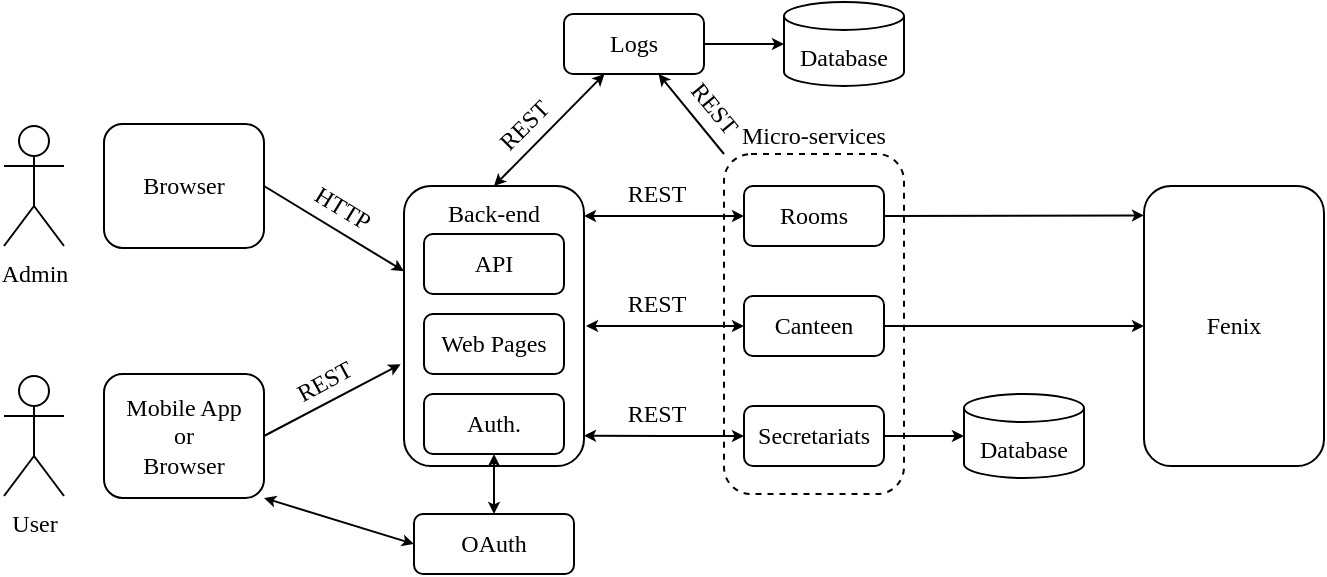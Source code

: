 <mxfile version="12.4.7" type="github">
  <diagram id="SuEHgETHLfSsJ-F9m3AR" name="Page-1">
    <mxGraphModel dx="981" dy="499" grid="1" gridSize="10" guides="1" tooltips="1" connect="1" arrows="1" fold="1" page="1" pageScale="1" pageWidth="850" pageHeight="1100" math="0" shadow="0">
      <root>
        <mxCell id="0"/>
        <mxCell id="1" parent="0"/>
        <mxCell id="VZIhrnDWj55U8XyOS2wG-53" style="edgeStyle=none;rounded=0;orthogonalLoop=1;jettySize=auto;html=1;exitX=0;exitY=0;exitDx=0;exitDy=0;startSize=3;endSize=3;fontFamily=Times New Roman;" edge="1" parent="1" source="VZIhrnDWj55U8XyOS2wG-27" target="VZIhrnDWj55U8XyOS2wG-29">
          <mxGeometry relative="1" as="geometry"/>
        </mxCell>
        <mxCell id="VZIhrnDWj55U8XyOS2wG-27" value="Micro-services" style="rounded=1;whiteSpace=wrap;html=1;fillColor=none;fontFamily=Times New Roman;fontSize=12;verticalAlign=bottom;labelPosition=center;verticalLabelPosition=top;align=center;dashed=1;" vertex="1" parent="1">
          <mxGeometry x="400" y="100" width="90" height="170" as="geometry"/>
        </mxCell>
        <mxCell id="VZIhrnDWj55U8XyOS2wG-32" style="edgeStyle=none;rounded=0;orthogonalLoop=1;jettySize=auto;html=1;exitX=0.5;exitY=0;exitDx=0;exitDy=0;startSize=3;endSize=3;startArrow=classic;startFill=1;" edge="1" parent="1" source="VZIhrnDWj55U8XyOS2wG-2" target="VZIhrnDWj55U8XyOS2wG-29">
          <mxGeometry relative="1" as="geometry"/>
        </mxCell>
        <mxCell id="VZIhrnDWj55U8XyOS2wG-2" value="Back-end" style="rounded=1;whiteSpace=wrap;html=1;fillColor=none;fontFamily=Times New Roman;fontSize=12;verticalAlign=top;" vertex="1" parent="1">
          <mxGeometry x="240" y="116" width="90" height="140" as="geometry"/>
        </mxCell>
        <mxCell id="VZIhrnDWj55U8XyOS2wG-38" style="edgeStyle=none;rounded=0;orthogonalLoop=1;jettySize=auto;html=1;exitX=1;exitY=0.5;exitDx=0;exitDy=0;startSize=3;endSize=3;" edge="1" parent="1" source="VZIhrnDWj55U8XyOS2wG-3" target="VZIhrnDWj55U8XyOS2wG-2">
          <mxGeometry relative="1" as="geometry"/>
        </mxCell>
        <mxCell id="VZIhrnDWj55U8XyOS2wG-3" value="Browser" style="rounded=1;whiteSpace=wrap;html=1;fillColor=none;fontFamily=Times New Roman;fontSize=12;" vertex="1" parent="1">
          <mxGeometry x="90" y="85" width="80" height="62" as="geometry"/>
        </mxCell>
        <mxCell id="VZIhrnDWj55U8XyOS2wG-5" value="Database" style="strokeWidth=1;html=1;shape=mxgraph.flowchart.database;whiteSpace=wrap;fontFamily=Times New Roman;fontSize=12;verticalAlign=middle;labelPosition=center;verticalLabelPosition=middle;align=center;spacingTop=14;" vertex="1" parent="1">
          <mxGeometry x="520" y="220" width="60" height="42" as="geometry"/>
        </mxCell>
        <mxCell id="VZIhrnDWj55U8XyOS2wG-6" style="edgeStyle=orthogonalEdgeStyle;rounded=0;orthogonalLoop=1;jettySize=auto;html=1;exitX=0;exitY=0.5;exitDx=0;exitDy=0;entryX=1;entryY=0.107;entryDx=0;entryDy=0;entryPerimeter=0;startArrow=classic;startFill=1;startSize=3;endSize=3;fontFamily=Times New Roman;fontSize=12;" edge="1" parent="1" source="VZIhrnDWj55U8XyOS2wG-7" target="VZIhrnDWj55U8XyOS2wG-2">
          <mxGeometry relative="1" as="geometry">
            <Array as="points">
              <mxPoint x="370" y="131"/>
            </Array>
          </mxGeometry>
        </mxCell>
        <mxCell id="VZIhrnDWj55U8XyOS2wG-8" style="edgeStyle=orthogonalEdgeStyle;rounded=0;orthogonalLoop=1;jettySize=auto;html=1;exitX=0;exitY=0.5;exitDx=0;exitDy=0;startArrow=classic;startFill=1;startSize=3;endSize=3;fontFamily=Times New Roman;fontSize=12;" edge="1" parent="1" source="VZIhrnDWj55U8XyOS2wG-9">
          <mxGeometry relative="1" as="geometry">
            <Array as="points">
              <mxPoint x="331" y="186"/>
            </Array>
            <mxPoint x="331" y="186" as="targetPoint"/>
          </mxGeometry>
        </mxCell>
        <mxCell id="VZIhrnDWj55U8XyOS2wG-10" style="edgeStyle=orthogonalEdgeStyle;rounded=0;orthogonalLoop=1;jettySize=auto;html=1;exitX=0;exitY=0.5;exitDx=0;exitDy=0;entryX=1;entryY=0.892;entryDx=0;entryDy=0;entryPerimeter=0;startArrow=classic;startFill=1;startSize=3;endSize=3;fontFamily=Times New Roman;fontSize=12;" edge="1" parent="1" source="VZIhrnDWj55U8XyOS2wG-11" target="VZIhrnDWj55U8XyOS2wG-2">
          <mxGeometry relative="1" as="geometry">
            <Array as="points">
              <mxPoint x="370" y="241"/>
            </Array>
          </mxGeometry>
        </mxCell>
        <mxCell id="VZIhrnDWj55U8XyOS2wG-17" value="API" style="rounded=1;whiteSpace=wrap;html=1;fillColor=none;fontFamily=Times New Roman;fontSize=12;" vertex="1" parent="1">
          <mxGeometry x="250" y="140" width="70" height="30" as="geometry"/>
        </mxCell>
        <mxCell id="VZIhrnDWj55U8XyOS2wG-18" value="Web Pages" style="rounded=1;whiteSpace=wrap;html=1;fillColor=none;fontFamily=Times New Roman;fontSize=12;" vertex="1" parent="1">
          <mxGeometry x="250" y="180" width="70" height="30" as="geometry"/>
        </mxCell>
        <mxCell id="VZIhrnDWj55U8XyOS2wG-60" style="edgeStyle=none;rounded=0;orthogonalLoop=1;jettySize=auto;html=1;exitX=0.5;exitY=1;exitDx=0;exitDy=0;entryX=0.5;entryY=0;entryDx=0;entryDy=0;startArrow=classic;startFill=1;startSize=3;endSize=3;fontFamily=Times New Roman;" edge="1" parent="1" source="VZIhrnDWj55U8XyOS2wG-20" target="VZIhrnDWj55U8XyOS2wG-58">
          <mxGeometry relative="1" as="geometry"/>
        </mxCell>
        <mxCell id="VZIhrnDWj55U8XyOS2wG-20" value="Auth." style="rounded=1;whiteSpace=wrap;html=1;fillColor=none;fontFamily=Times New Roman;fontSize=12;" vertex="1" parent="1">
          <mxGeometry x="250" y="220" width="70" height="30" as="geometry"/>
        </mxCell>
        <mxCell id="VZIhrnDWj55U8XyOS2wG-50" style="edgeStyle=none;rounded=0;orthogonalLoop=1;jettySize=auto;html=1;exitX=1;exitY=0.5;exitDx=0;exitDy=0;startSize=3;endSize=3;fontFamily=Times New Roman;" edge="1" parent="1" source="VZIhrnDWj55U8XyOS2wG-9" target="VZIhrnDWj55U8XyOS2wG-49">
          <mxGeometry relative="1" as="geometry"/>
        </mxCell>
        <mxCell id="VZIhrnDWj55U8XyOS2wG-9" value="Canteen" style="rounded=1;whiteSpace=wrap;html=1;fillColor=none;fontFamily=Times New Roman;fontSize=12;" vertex="1" parent="1">
          <mxGeometry x="410" y="171" width="70" height="30" as="geometry"/>
        </mxCell>
        <mxCell id="VZIhrnDWj55U8XyOS2wG-13" value="REST" style="text;html=1;align=center;verticalAlign=middle;resizable=0;points=[];autosize=1;fontSize=12;fontFamily=Times New Roman;" vertex="1" parent="1">
          <mxGeometry x="346" y="165" width="40" height="20" as="geometry"/>
        </mxCell>
        <mxCell id="VZIhrnDWj55U8XyOS2wG-28" style="edgeStyle=orthogonalEdgeStyle;rounded=0;orthogonalLoop=1;jettySize=auto;html=1;exitX=1;exitY=0.5;exitDx=0;exitDy=0;endSize=3;startSize=3;" edge="1" parent="1" source="VZIhrnDWj55U8XyOS2wG-11" target="VZIhrnDWj55U8XyOS2wG-5">
          <mxGeometry relative="1" as="geometry"/>
        </mxCell>
        <mxCell id="VZIhrnDWj55U8XyOS2wG-11" value="Secretariats" style="rounded=1;whiteSpace=wrap;html=1;fillColor=none;fontFamily=Times New Roman;fontSize=12;" vertex="1" parent="1">
          <mxGeometry x="410" y="226" width="70" height="30" as="geometry"/>
        </mxCell>
        <mxCell id="VZIhrnDWj55U8XyOS2wG-14" value="REST" style="text;html=1;align=center;verticalAlign=middle;resizable=0;points=[];autosize=1;fontSize=12;fontFamily=Times New Roman;" vertex="1" parent="1">
          <mxGeometry x="346" y="220" width="40" height="20" as="geometry"/>
        </mxCell>
        <mxCell id="VZIhrnDWj55U8XyOS2wG-51" style="edgeStyle=none;rounded=0;orthogonalLoop=1;jettySize=auto;html=1;exitX=1;exitY=0.5;exitDx=0;exitDy=0;entryX=0;entryY=0.105;entryDx=0;entryDy=0;entryPerimeter=0;startSize=3;endSize=3;fontFamily=Times New Roman;" edge="1" parent="1" source="VZIhrnDWj55U8XyOS2wG-7" target="VZIhrnDWj55U8XyOS2wG-49">
          <mxGeometry relative="1" as="geometry"/>
        </mxCell>
        <mxCell id="VZIhrnDWj55U8XyOS2wG-7" value="Rooms" style="rounded=1;whiteSpace=wrap;html=1;fillColor=none;fontFamily=Times New Roman;fontSize=12;" vertex="1" parent="1">
          <mxGeometry x="410" y="116" width="70" height="30" as="geometry"/>
        </mxCell>
        <mxCell id="VZIhrnDWj55U8XyOS2wG-12" value="REST" style="text;html=1;align=center;verticalAlign=middle;resizable=0;points=[];autosize=1;fontSize=12;fontFamily=Times New Roman;" vertex="1" parent="1">
          <mxGeometry x="346" y="110" width="40" height="20" as="geometry"/>
        </mxCell>
        <mxCell id="VZIhrnDWj55U8XyOS2wG-35" style="edgeStyle=none;rounded=0;orthogonalLoop=1;jettySize=auto;html=1;exitX=1;exitY=0.5;exitDx=0;exitDy=0;startSize=3;endSize=3;" edge="1" parent="1" source="VZIhrnDWj55U8XyOS2wG-29" target="VZIhrnDWj55U8XyOS2wG-34">
          <mxGeometry relative="1" as="geometry"/>
        </mxCell>
        <mxCell id="VZIhrnDWj55U8XyOS2wG-29" value="Logs" style="rounded=1;whiteSpace=wrap;html=1;fillColor=none;fontFamily=Times New Roman;fontSize=12;" vertex="1" parent="1">
          <mxGeometry x="320" y="30" width="70" height="30" as="geometry"/>
        </mxCell>
        <mxCell id="VZIhrnDWj55U8XyOS2wG-33" value="REST" style="text;html=1;align=center;verticalAlign=middle;resizable=0;points=[];autosize=1;fontSize=12;fontFamily=Times New Roman;rotation=-45;" vertex="1" parent="1">
          <mxGeometry x="280" y="76" width="40" height="20" as="geometry"/>
        </mxCell>
        <mxCell id="VZIhrnDWj55U8XyOS2wG-34" value="Database" style="strokeWidth=1;html=1;shape=mxgraph.flowchart.database;whiteSpace=wrap;fontFamily=Times New Roman;fontSize=12;verticalAlign=middle;labelPosition=center;verticalLabelPosition=middle;align=center;spacingTop=14;" vertex="1" parent="1">
          <mxGeometry x="430" y="24" width="60" height="42" as="geometry"/>
        </mxCell>
        <mxCell id="VZIhrnDWj55U8XyOS2wG-16" value="HTTP" style="text;html=1;align=center;verticalAlign=middle;resizable=0;points=[];autosize=1;fontSize=12;fontFamily=Times New Roman;rotation=31.4;" vertex="1" parent="1">
          <mxGeometry x="184" y="117" width="50" height="20" as="geometry"/>
        </mxCell>
        <mxCell id="VZIhrnDWj55U8XyOS2wG-39" value="Admin" style="shape=umlActor;verticalLabelPosition=bottom;labelBackgroundColor=#ffffff;verticalAlign=top;html=1;outlineConnect=0;fontFamily=Times New Roman;" vertex="1" parent="1">
          <mxGeometry x="40" y="86" width="30" height="60" as="geometry"/>
        </mxCell>
        <mxCell id="VZIhrnDWj55U8XyOS2wG-45" style="edgeStyle=none;rounded=0;orthogonalLoop=1;jettySize=auto;html=1;exitX=1;exitY=0.5;exitDx=0;exitDy=0;entryX=-0.019;entryY=0.637;entryDx=0;entryDy=0;entryPerimeter=0;startSize=3;endSize=3;fontFamily=Times New Roman;" edge="1" parent="1" source="VZIhrnDWj55U8XyOS2wG-43" target="VZIhrnDWj55U8XyOS2wG-2">
          <mxGeometry relative="1" as="geometry"/>
        </mxCell>
        <mxCell id="VZIhrnDWj55U8XyOS2wG-62" style="edgeStyle=none;rounded=0;orthogonalLoop=1;jettySize=auto;html=1;exitX=1;exitY=1;exitDx=0;exitDy=0;entryX=0;entryY=0.5;entryDx=0;entryDy=0;startArrow=classic;startFill=1;startSize=3;endSize=3;fontFamily=Times New Roman;" edge="1" parent="1" source="VZIhrnDWj55U8XyOS2wG-43" target="VZIhrnDWj55U8XyOS2wG-58">
          <mxGeometry relative="1" as="geometry"/>
        </mxCell>
        <mxCell id="VZIhrnDWj55U8XyOS2wG-43" value="Mobile App&lt;br&gt;or&lt;br&gt;Browser" style="rounded=1;whiteSpace=wrap;html=1;fillColor=none;fontFamily=Times New Roman;fontSize=12;" vertex="1" parent="1">
          <mxGeometry x="90" y="210" width="80" height="62" as="geometry"/>
        </mxCell>
        <mxCell id="VZIhrnDWj55U8XyOS2wG-44" value="User" style="shape=umlActor;verticalLabelPosition=bottom;labelBackgroundColor=#ffffff;verticalAlign=top;html=1;outlineConnect=0;fontFamily=Times New Roman;" vertex="1" parent="1">
          <mxGeometry x="40" y="211" width="30" height="60" as="geometry"/>
        </mxCell>
        <mxCell id="VZIhrnDWj55U8XyOS2wG-46" value="REST" style="text;html=1;align=center;verticalAlign=middle;resizable=0;points=[];autosize=1;fontSize=12;fontFamily=Times New Roman;rotation=-28.5;" vertex="1" parent="1">
          <mxGeometry x="180" y="204" width="40" height="20" as="geometry"/>
        </mxCell>
        <mxCell id="VZIhrnDWj55U8XyOS2wG-49" value="Fenix" style="rounded=1;whiteSpace=wrap;html=1;fillColor=none;fontFamily=Times New Roman;fontSize=12;verticalAlign=middle;" vertex="1" parent="1">
          <mxGeometry x="610" y="116" width="90" height="140" as="geometry"/>
        </mxCell>
        <mxCell id="VZIhrnDWj55U8XyOS2wG-54" value="REST" style="text;html=1;align=center;verticalAlign=middle;resizable=0;points=[];autosize=1;fontSize=12;fontFamily=Times New Roman;rotation=50.6;" vertex="1" parent="1">
          <mxGeometry x="375" y="67" width="40" height="20" as="geometry"/>
        </mxCell>
        <mxCell id="VZIhrnDWj55U8XyOS2wG-58" value="OAuth" style="rounded=1;whiteSpace=wrap;html=1;fillColor=none;fontFamily=Times New Roman;fontSize=12;" vertex="1" parent="1">
          <mxGeometry x="245" y="280" width="80" height="30" as="geometry"/>
        </mxCell>
      </root>
    </mxGraphModel>
  </diagram>
</mxfile>
